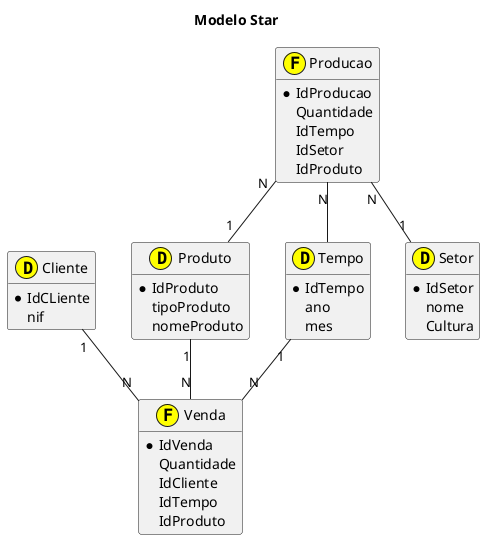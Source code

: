 @startuml
title "Modelo Star"

hide methods

class Producao <<(F,#FFFF00)>>{
   *IdProducao
    Quantidade
    IdTempo
    IdSetor
    IdProduto

}
class Venda <<(F,#FFFF00)>>{
    *IdVenda
    Quantidade
    IdCliente
    IdTempo
    IdProduto
}
class Tempo <<(D,#FFFF00)>>{
    *IdTempo
    ano
    mes
}
class Cliente<<(D,#FFFF00)>>{
    *IdCLiente
    nif
}
class Produto<<(D,#FFFF00)>>{
    *IdProduto
    tipoProduto
    nomeProduto
}
class Setor<<(D,#FFFF00)>>{
    *IdSetor
    nome
    Cultura
}


Producao "N" -- Tempo
Venda "N" -up- "1" Tempo
Venda "N" -up- "1" Produto
Producao "N" -- "1" Produto
Venda "N" -up- "1" Cliente
Producao "N" -- "1" Setor

@enduml